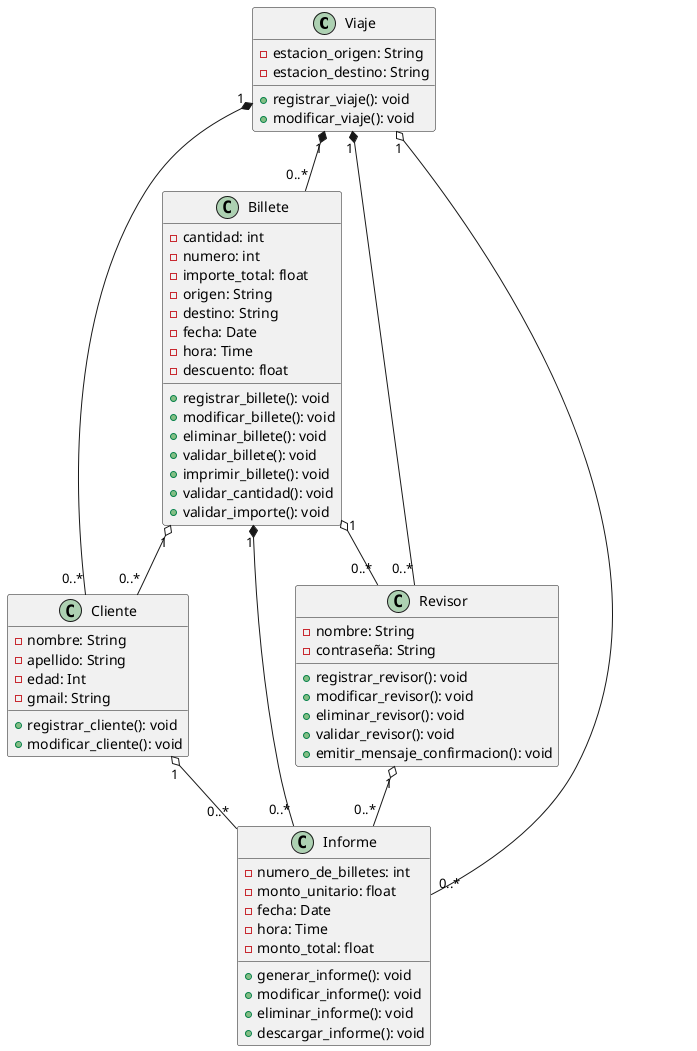 @startuml

Class Viaje { 
    -estacion_origen: String
    -estacion_destino: String

    +registrar_viaje(): void
    +modificar_viaje(): void

}

Class Billete {
    -cantidad: int
    -numero: int
    -importe_total: float
    -origen: String
    -destino: String
    -fecha: Date
    -hora: Time
    -descuento: float

    +registrar_billete(): void
    +modificar_billete(): void
    +eliminar_billete(): void
    +validar_billete(): void
    +imprimir_billete(): void
    +validar_cantidad(): void
    +validar_importe(): void
}

class Cliente {
    -nombre: String
    -apellido: String
    -edad: Int
    -gmail: String

    +registrar_cliente(): void
    +modificar_cliente(): void

}
class Informe {
    -numero_de_billetes: int
    -monto_unitario: float
    -fecha: Date
    -hora: Time
    -monto_total: float

    +generar_informe(): void
    +modificar_informe(): void
    +eliminar_informe(): void
    +descargar_informe(): void
}

class Revisor {
    -nombre: String
    -contraseña: String

    +registrar_revisor(): void
    +modificar_revisor(): void
    +eliminar_revisor(): void
    +validar_revisor(): void
    +emitir_mensaje_confirmacion(): void
}

Viaje "1" *-- "0..*" Billete
Viaje "1" *-- "0..*" Revisor
Billete "1" *-- "0..*" Informe
Viaje "1" *-- "0..*" Cliente
Billete "1" o-- "0..*" Cliente
Billete "1" o-- "0..*" Revisor
Revisor "1" o-- "0..*" Informe
Cliente "1" o-- "0..*" Informe
Viaje "1" o-- "0..*" Informe



@enduml